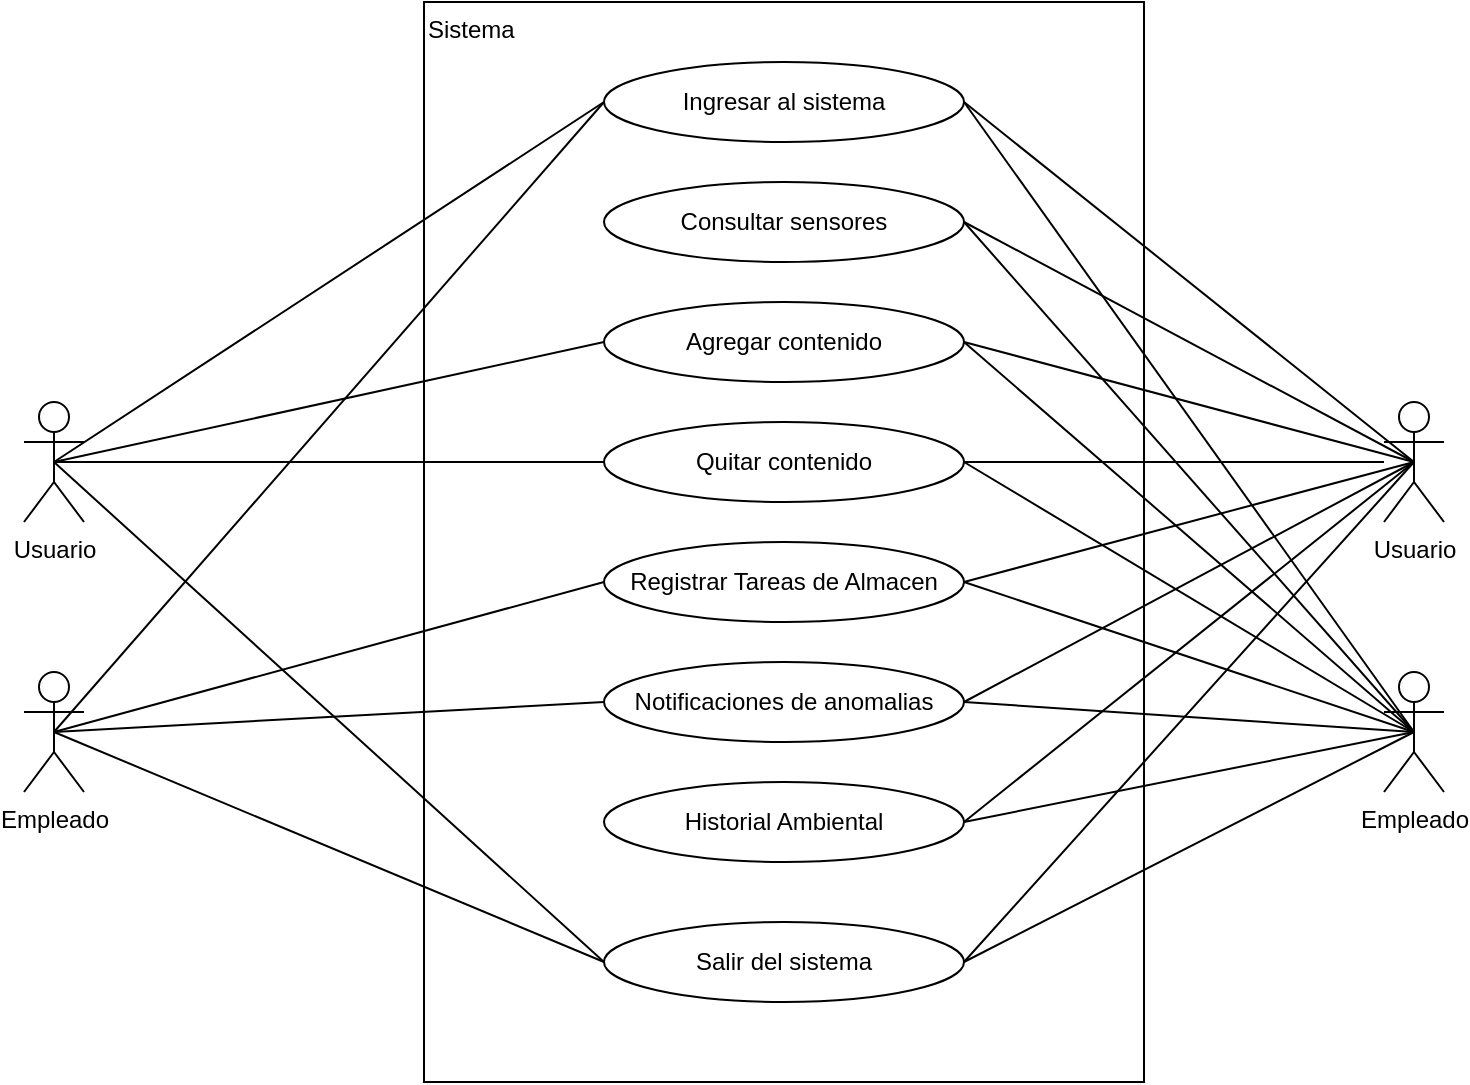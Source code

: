 <mxfile version="13.7.9" type="device"><diagram id="pcFEP64oDGmalu1GmO_1" name="Página-1"><mxGraphModel dx="2713" dy="876" grid="1" gridSize="10" guides="1" tooltips="1" connect="1" arrows="1" fold="1" page="1" pageScale="1" pageWidth="827" pageHeight="1169" math="0" shadow="0"><root><mxCell id="0"/><mxCell id="1" parent="0"/><mxCell id="3IcbihtCr_8ByeM9WHgO-1" value="Usuario" style="shape=umlActor;verticalLabelPosition=bottom;verticalAlign=top;html=1;outlineConnect=0;" vertex="1" parent="1"><mxGeometry x="-30" y="450" width="30" height="60" as="geometry"/></mxCell><mxCell id="3IcbihtCr_8ByeM9WHgO-2" value="Empleado" style="shape=umlActor;verticalLabelPosition=bottom;verticalAlign=top;html=1;outlineConnect=0;" vertex="1" parent="1"><mxGeometry x="-30" y="585" width="30" height="60" as="geometry"/></mxCell><mxCell id="3IcbihtCr_8ByeM9WHgO-3" value="Sistema" style="rounded=0;whiteSpace=wrap;html=1;verticalAlign=top;align=left;" vertex="1" parent="1"><mxGeometry x="170" y="250" width="360" height="540" as="geometry"/></mxCell><mxCell id="3IcbihtCr_8ByeM9WHgO-8" value="Ingresar al sistema" style="ellipse;whiteSpace=wrap;html=1;align=center;" vertex="1" parent="1"><mxGeometry x="260" y="280" width="180" height="40" as="geometry"/></mxCell><mxCell id="3IcbihtCr_8ByeM9WHgO-9" value="Salir del sistema" style="ellipse;whiteSpace=wrap;html=1;align=center;" vertex="1" parent="1"><mxGeometry x="260" y="710" width="180" height="40" as="geometry"/></mxCell><mxCell id="3IcbihtCr_8ByeM9WHgO-10" value="Consultar sensores" style="ellipse;whiteSpace=wrap;html=1;align=center;" vertex="1" parent="1"><mxGeometry x="260" y="340" width="180" height="40" as="geometry"/></mxCell><mxCell id="3IcbihtCr_8ByeM9WHgO-11" value="Agregar contenido" style="ellipse;whiteSpace=wrap;html=1;align=center;" vertex="1" parent="1"><mxGeometry x="260" y="400" width="180" height="40" as="geometry"/></mxCell><mxCell id="3IcbihtCr_8ByeM9WHgO-12" value="Quitar contenido" style="ellipse;whiteSpace=wrap;html=1;align=center;" vertex="1" parent="1"><mxGeometry x="260" y="460" width="180" height="40" as="geometry"/></mxCell><mxCell id="3IcbihtCr_8ByeM9WHgO-13" value="Registrar Tareas de Almacen" style="ellipse;whiteSpace=wrap;html=1;align=center;" vertex="1" parent="1"><mxGeometry x="260" y="520" width="180" height="40" as="geometry"/></mxCell><mxCell id="3IcbihtCr_8ByeM9WHgO-14" value="Usuario" style="shape=umlActor;verticalLabelPosition=bottom;verticalAlign=top;html=1;outlineConnect=0;" vertex="1" parent="1"><mxGeometry x="650" y="450" width="30" height="60" as="geometry"/></mxCell><mxCell id="3IcbihtCr_8ByeM9WHgO-15" value="Empleado" style="shape=umlActor;verticalLabelPosition=bottom;verticalAlign=top;html=1;outlineConnect=0;" vertex="1" parent="1"><mxGeometry x="650" y="585" width="30" height="60" as="geometry"/></mxCell><mxCell id="3IcbihtCr_8ByeM9WHgO-16" value="Notificaciones de anomalias" style="ellipse;whiteSpace=wrap;html=1;align=center;" vertex="1" parent="1"><mxGeometry x="260" y="580" width="180" height="40" as="geometry"/></mxCell><mxCell id="3IcbihtCr_8ByeM9WHgO-17" value="Historial Ambiental" style="ellipse;whiteSpace=wrap;html=1;align=center;" vertex="1" parent="1"><mxGeometry x="260" y="640" width="180" height="40" as="geometry"/></mxCell><mxCell id="3IcbihtCr_8ByeM9WHgO-19" value="" style="endArrow=none;html=1;entryX=0;entryY=0.5;entryDx=0;entryDy=0;exitX=0.5;exitY=0.5;exitDx=0;exitDy=0;exitPerimeter=0;" edge="1" parent="1" source="3IcbihtCr_8ByeM9WHgO-1" target="3IcbihtCr_8ByeM9WHgO-8"><mxGeometry width="50" height="50" relative="1" as="geometry"><mxPoint x="390" y="580" as="sourcePoint"/><mxPoint x="440" y="530" as="targetPoint"/></mxGeometry></mxCell><mxCell id="3IcbihtCr_8ByeM9WHgO-20" value="" style="endArrow=none;html=1;exitX=0.5;exitY=0.5;exitDx=0;exitDy=0;exitPerimeter=0;entryX=0;entryY=0.5;entryDx=0;entryDy=0;" edge="1" parent="1" source="3IcbihtCr_8ByeM9WHgO-1" target="3IcbihtCr_8ByeM9WHgO-11"><mxGeometry width="50" height="50" relative="1" as="geometry"><mxPoint x="10" y="480.182" as="sourcePoint"/><mxPoint x="270" y="310" as="targetPoint"/></mxGeometry></mxCell><mxCell id="3IcbihtCr_8ByeM9WHgO-21" value="" style="endArrow=none;html=1;exitX=0.5;exitY=0.5;exitDx=0;exitDy=0;exitPerimeter=0;" edge="1" parent="1" source="3IcbihtCr_8ByeM9WHgO-1" target="3IcbihtCr_8ByeM9WHgO-12"><mxGeometry width="50" height="50" relative="1" as="geometry"><mxPoint x="20" y="490.182" as="sourcePoint"/><mxPoint x="280" y="320" as="targetPoint"/></mxGeometry></mxCell><mxCell id="3IcbihtCr_8ByeM9WHgO-22" value="" style="endArrow=none;html=1;exitX=0.5;exitY=0.5;exitDx=0;exitDy=0;exitPerimeter=0;entryX=0;entryY=0.5;entryDx=0;entryDy=0;" edge="1" parent="1" source="3IcbihtCr_8ByeM9WHgO-1" target="3IcbihtCr_8ByeM9WHgO-9"><mxGeometry width="50" height="50" relative="1" as="geometry"><mxPoint x="-5" y="490" as="sourcePoint"/><mxPoint x="270" y="430" as="targetPoint"/></mxGeometry></mxCell><mxCell id="3IcbihtCr_8ByeM9WHgO-23" value="" style="endArrow=none;html=1;exitX=0.5;exitY=0.5;exitDx=0;exitDy=0;exitPerimeter=0;entryX=0;entryY=0.5;entryDx=0;entryDy=0;" edge="1" parent="1" source="3IcbihtCr_8ByeM9WHgO-2" target="3IcbihtCr_8ByeM9WHgO-8"><mxGeometry width="50" height="50" relative="1" as="geometry"><mxPoint x="5" y="500" as="sourcePoint"/><mxPoint x="280" y="440" as="targetPoint"/></mxGeometry></mxCell><mxCell id="3IcbihtCr_8ByeM9WHgO-25" value="" style="endArrow=none;html=1;exitX=0.5;exitY=0.5;exitDx=0;exitDy=0;exitPerimeter=0;entryX=0;entryY=0.5;entryDx=0;entryDy=0;" edge="1" parent="1" source="3IcbihtCr_8ByeM9WHgO-2" target="3IcbihtCr_8ByeM9WHgO-16"><mxGeometry width="50" height="50" relative="1" as="geometry"><mxPoint x="25" y="520" as="sourcePoint"/><mxPoint x="300" y="460" as="targetPoint"/></mxGeometry></mxCell><mxCell id="3IcbihtCr_8ByeM9WHgO-26" value="" style="endArrow=none;html=1;exitX=0.5;exitY=0.5;exitDx=0;exitDy=0;exitPerimeter=0;entryX=0;entryY=0.5;entryDx=0;entryDy=0;" edge="1" parent="1" source="3IcbihtCr_8ByeM9WHgO-2" target="3IcbihtCr_8ByeM9WHgO-9"><mxGeometry width="50" height="50" relative="1" as="geometry"><mxPoint x="35" y="530" as="sourcePoint"/><mxPoint x="310" y="470" as="targetPoint"/></mxGeometry></mxCell><mxCell id="3IcbihtCr_8ByeM9WHgO-27" value="" style="endArrow=none;html=1;exitX=0.5;exitY=0.5;exitDx=0;exitDy=0;exitPerimeter=0;entryX=0;entryY=0.5;entryDx=0;entryDy=0;" edge="1" parent="1" source="3IcbihtCr_8ByeM9WHgO-2" target="3IcbihtCr_8ByeM9WHgO-13"><mxGeometry width="50" height="50" relative="1" as="geometry"><mxPoint x="45" y="540" as="sourcePoint"/><mxPoint x="320" y="480" as="targetPoint"/></mxGeometry></mxCell><mxCell id="3IcbihtCr_8ByeM9WHgO-28" value="" style="endArrow=none;html=1;exitX=1;exitY=0.5;exitDx=0;exitDy=0;entryX=0.5;entryY=0.5;entryDx=0;entryDy=0;entryPerimeter=0;" edge="1" parent="1" source="3IcbihtCr_8ByeM9WHgO-8" target="3IcbihtCr_8ByeM9WHgO-14"><mxGeometry width="50" height="50" relative="1" as="geometry"><mxPoint x="580" y="370" as="sourcePoint"/><mxPoint x="855" y="310" as="targetPoint"/></mxGeometry></mxCell><mxCell id="3IcbihtCr_8ByeM9WHgO-29" value="" style="endArrow=none;html=1;exitX=1;exitY=0.5;exitDx=0;exitDy=0;entryX=0.5;entryY=0.5;entryDx=0;entryDy=0;entryPerimeter=0;" edge="1" parent="1" source="3IcbihtCr_8ByeM9WHgO-9" target="3IcbihtCr_8ByeM9WHgO-14"><mxGeometry width="50" height="50" relative="1" as="geometry"><mxPoint x="65" y="560" as="sourcePoint"/><mxPoint x="340" y="500" as="targetPoint"/></mxGeometry></mxCell><mxCell id="3IcbihtCr_8ByeM9WHgO-30" value="" style="endArrow=none;html=1;exitX=1;exitY=0.5;exitDx=0;exitDy=0;entryX=0.5;entryY=0.5;entryDx=0;entryDy=0;entryPerimeter=0;" edge="1" parent="1" source="3IcbihtCr_8ByeM9WHgO-11" target="3IcbihtCr_8ByeM9WHgO-14"><mxGeometry width="50" height="50" relative="1" as="geometry"><mxPoint x="75" y="570" as="sourcePoint"/><mxPoint x="350" y="510" as="targetPoint"/></mxGeometry></mxCell><mxCell id="3IcbihtCr_8ByeM9WHgO-31" value="" style="endArrow=none;html=1;exitX=1;exitY=0.5;exitDx=0;exitDy=0;" edge="1" parent="1" source="3IcbihtCr_8ByeM9WHgO-12" target="3IcbihtCr_8ByeM9WHgO-14"><mxGeometry width="50" height="50" relative="1" as="geometry"><mxPoint x="85" y="580" as="sourcePoint"/><mxPoint x="360" y="520" as="targetPoint"/></mxGeometry></mxCell><mxCell id="3IcbihtCr_8ByeM9WHgO-32" value="" style="endArrow=none;html=1;exitX=1;exitY=0.5;exitDx=0;exitDy=0;entryX=0.5;entryY=0.5;entryDx=0;entryDy=0;entryPerimeter=0;" edge="1" parent="1" source="3IcbihtCr_8ByeM9WHgO-16" target="3IcbihtCr_8ByeM9WHgO-14"><mxGeometry width="50" height="50" relative="1" as="geometry"><mxPoint x="450" y="490" as="sourcePoint"/><mxPoint x="660" y="490" as="targetPoint"/></mxGeometry></mxCell><mxCell id="3IcbihtCr_8ByeM9WHgO-33" value="" style="endArrow=none;html=1;exitX=1;exitY=0.5;exitDx=0;exitDy=0;entryX=0.5;entryY=0.5;entryDx=0;entryDy=0;entryPerimeter=0;" edge="1" parent="1" source="3IcbihtCr_8ByeM9WHgO-13" target="3IcbihtCr_8ByeM9WHgO-14"><mxGeometry width="50" height="50" relative="1" as="geometry"><mxPoint x="450" y="610" as="sourcePoint"/><mxPoint x="675" y="490" as="targetPoint"/></mxGeometry></mxCell><mxCell id="3IcbihtCr_8ByeM9WHgO-34" value="" style="endArrow=none;html=1;exitX=1;exitY=0.5;exitDx=0;exitDy=0;entryX=0.5;entryY=0.5;entryDx=0;entryDy=0;entryPerimeter=0;" edge="1" parent="1" source="3IcbihtCr_8ByeM9WHgO-17" target="3IcbihtCr_8ByeM9WHgO-14"><mxGeometry width="50" height="50" relative="1" as="geometry"><mxPoint x="460" y="620" as="sourcePoint"/><mxPoint x="685" y="500" as="targetPoint"/></mxGeometry></mxCell><mxCell id="3IcbihtCr_8ByeM9WHgO-35" value="" style="endArrow=none;html=1;exitX=1;exitY=0.5;exitDx=0;exitDy=0;entryX=0.5;entryY=0.5;entryDx=0;entryDy=0;entryPerimeter=0;" edge="1" parent="1" source="3IcbihtCr_8ByeM9WHgO-10" target="3IcbihtCr_8ByeM9WHgO-14"><mxGeometry width="50" height="50" relative="1" as="geometry"><mxPoint x="470" y="630" as="sourcePoint"/><mxPoint x="695" y="510" as="targetPoint"/></mxGeometry></mxCell><mxCell id="3IcbihtCr_8ByeM9WHgO-36" value="" style="endArrow=none;html=1;exitX=1;exitY=0.5;exitDx=0;exitDy=0;entryX=0.5;entryY=0.5;entryDx=0;entryDy=0;entryPerimeter=0;" edge="1" parent="1" source="3IcbihtCr_8ByeM9WHgO-8" target="3IcbihtCr_8ByeM9WHgO-15"><mxGeometry width="50" height="50" relative="1" as="geometry"><mxPoint x="480" y="640" as="sourcePoint"/><mxPoint x="705" y="520" as="targetPoint"/></mxGeometry></mxCell><mxCell id="3IcbihtCr_8ByeM9WHgO-37" value="" style="endArrow=none;html=1;exitX=1;exitY=0.5;exitDx=0;exitDy=0;entryX=0.5;entryY=0.5;entryDx=0;entryDy=0;entryPerimeter=0;" edge="1" parent="1" source="3IcbihtCr_8ByeM9WHgO-10" target="3IcbihtCr_8ByeM9WHgO-15"><mxGeometry width="50" height="50" relative="1" as="geometry"><mxPoint x="490" y="650" as="sourcePoint"/><mxPoint x="715" y="530" as="targetPoint"/></mxGeometry></mxCell><mxCell id="3IcbihtCr_8ByeM9WHgO-38" value="" style="endArrow=none;html=1;exitX=1;exitY=0.5;exitDx=0;exitDy=0;entryX=0.5;entryY=0.5;entryDx=0;entryDy=0;entryPerimeter=0;" edge="1" parent="1" source="3IcbihtCr_8ByeM9WHgO-11" target="3IcbihtCr_8ByeM9WHgO-15"><mxGeometry width="50" height="50" relative="1" as="geometry"><mxPoint x="500" y="660" as="sourcePoint"/><mxPoint x="725" y="540" as="targetPoint"/></mxGeometry></mxCell><mxCell id="3IcbihtCr_8ByeM9WHgO-39" value="" style="endArrow=none;html=1;exitX=1;exitY=0.5;exitDx=0;exitDy=0;entryX=0.5;entryY=0.5;entryDx=0;entryDy=0;entryPerimeter=0;" edge="1" parent="1" source="3IcbihtCr_8ByeM9WHgO-12" target="3IcbihtCr_8ByeM9WHgO-15"><mxGeometry width="50" height="50" relative="1" as="geometry"><mxPoint x="510" y="670" as="sourcePoint"/><mxPoint x="735" y="550" as="targetPoint"/></mxGeometry></mxCell><mxCell id="3IcbihtCr_8ByeM9WHgO-40" value="" style="endArrow=none;html=1;exitX=1;exitY=0.5;exitDx=0;exitDy=0;entryX=0.5;entryY=0.5;entryDx=0;entryDy=0;entryPerimeter=0;" edge="1" parent="1" source="3IcbihtCr_8ByeM9WHgO-13" target="3IcbihtCr_8ByeM9WHgO-15"><mxGeometry width="50" height="50" relative="1" as="geometry"><mxPoint x="520" y="680" as="sourcePoint"/><mxPoint x="745" y="560" as="targetPoint"/></mxGeometry></mxCell><mxCell id="3IcbihtCr_8ByeM9WHgO-41" value="" style="endArrow=none;html=1;exitX=1;exitY=0.5;exitDx=0;exitDy=0;entryX=0.5;entryY=0.5;entryDx=0;entryDy=0;entryPerimeter=0;" edge="1" parent="1" source="3IcbihtCr_8ByeM9WHgO-16" target="3IcbihtCr_8ByeM9WHgO-15"><mxGeometry width="50" height="50" relative="1" as="geometry"><mxPoint x="530" y="690" as="sourcePoint"/><mxPoint x="755" y="570" as="targetPoint"/></mxGeometry></mxCell><mxCell id="3IcbihtCr_8ByeM9WHgO-42" value="" style="endArrow=none;html=1;exitX=1;exitY=0.5;exitDx=0;exitDy=0;entryX=0.5;entryY=0.5;entryDx=0;entryDy=0;entryPerimeter=0;" edge="1" parent="1" source="3IcbihtCr_8ByeM9WHgO-17" target="3IcbihtCr_8ByeM9WHgO-15"><mxGeometry width="50" height="50" relative="1" as="geometry"><mxPoint x="540" y="700" as="sourcePoint"/><mxPoint x="765" y="580" as="targetPoint"/></mxGeometry></mxCell><mxCell id="3IcbihtCr_8ByeM9WHgO-43" value="" style="endArrow=none;html=1;exitX=1;exitY=0.5;exitDx=0;exitDy=0;entryX=0.5;entryY=0.5;entryDx=0;entryDy=0;entryPerimeter=0;" edge="1" parent="1" source="3IcbihtCr_8ByeM9WHgO-9" target="3IcbihtCr_8ByeM9WHgO-15"><mxGeometry width="50" height="50" relative="1" as="geometry"><mxPoint x="550" y="710" as="sourcePoint"/><mxPoint x="775" y="590" as="targetPoint"/></mxGeometry></mxCell></root></mxGraphModel></diagram></mxfile>